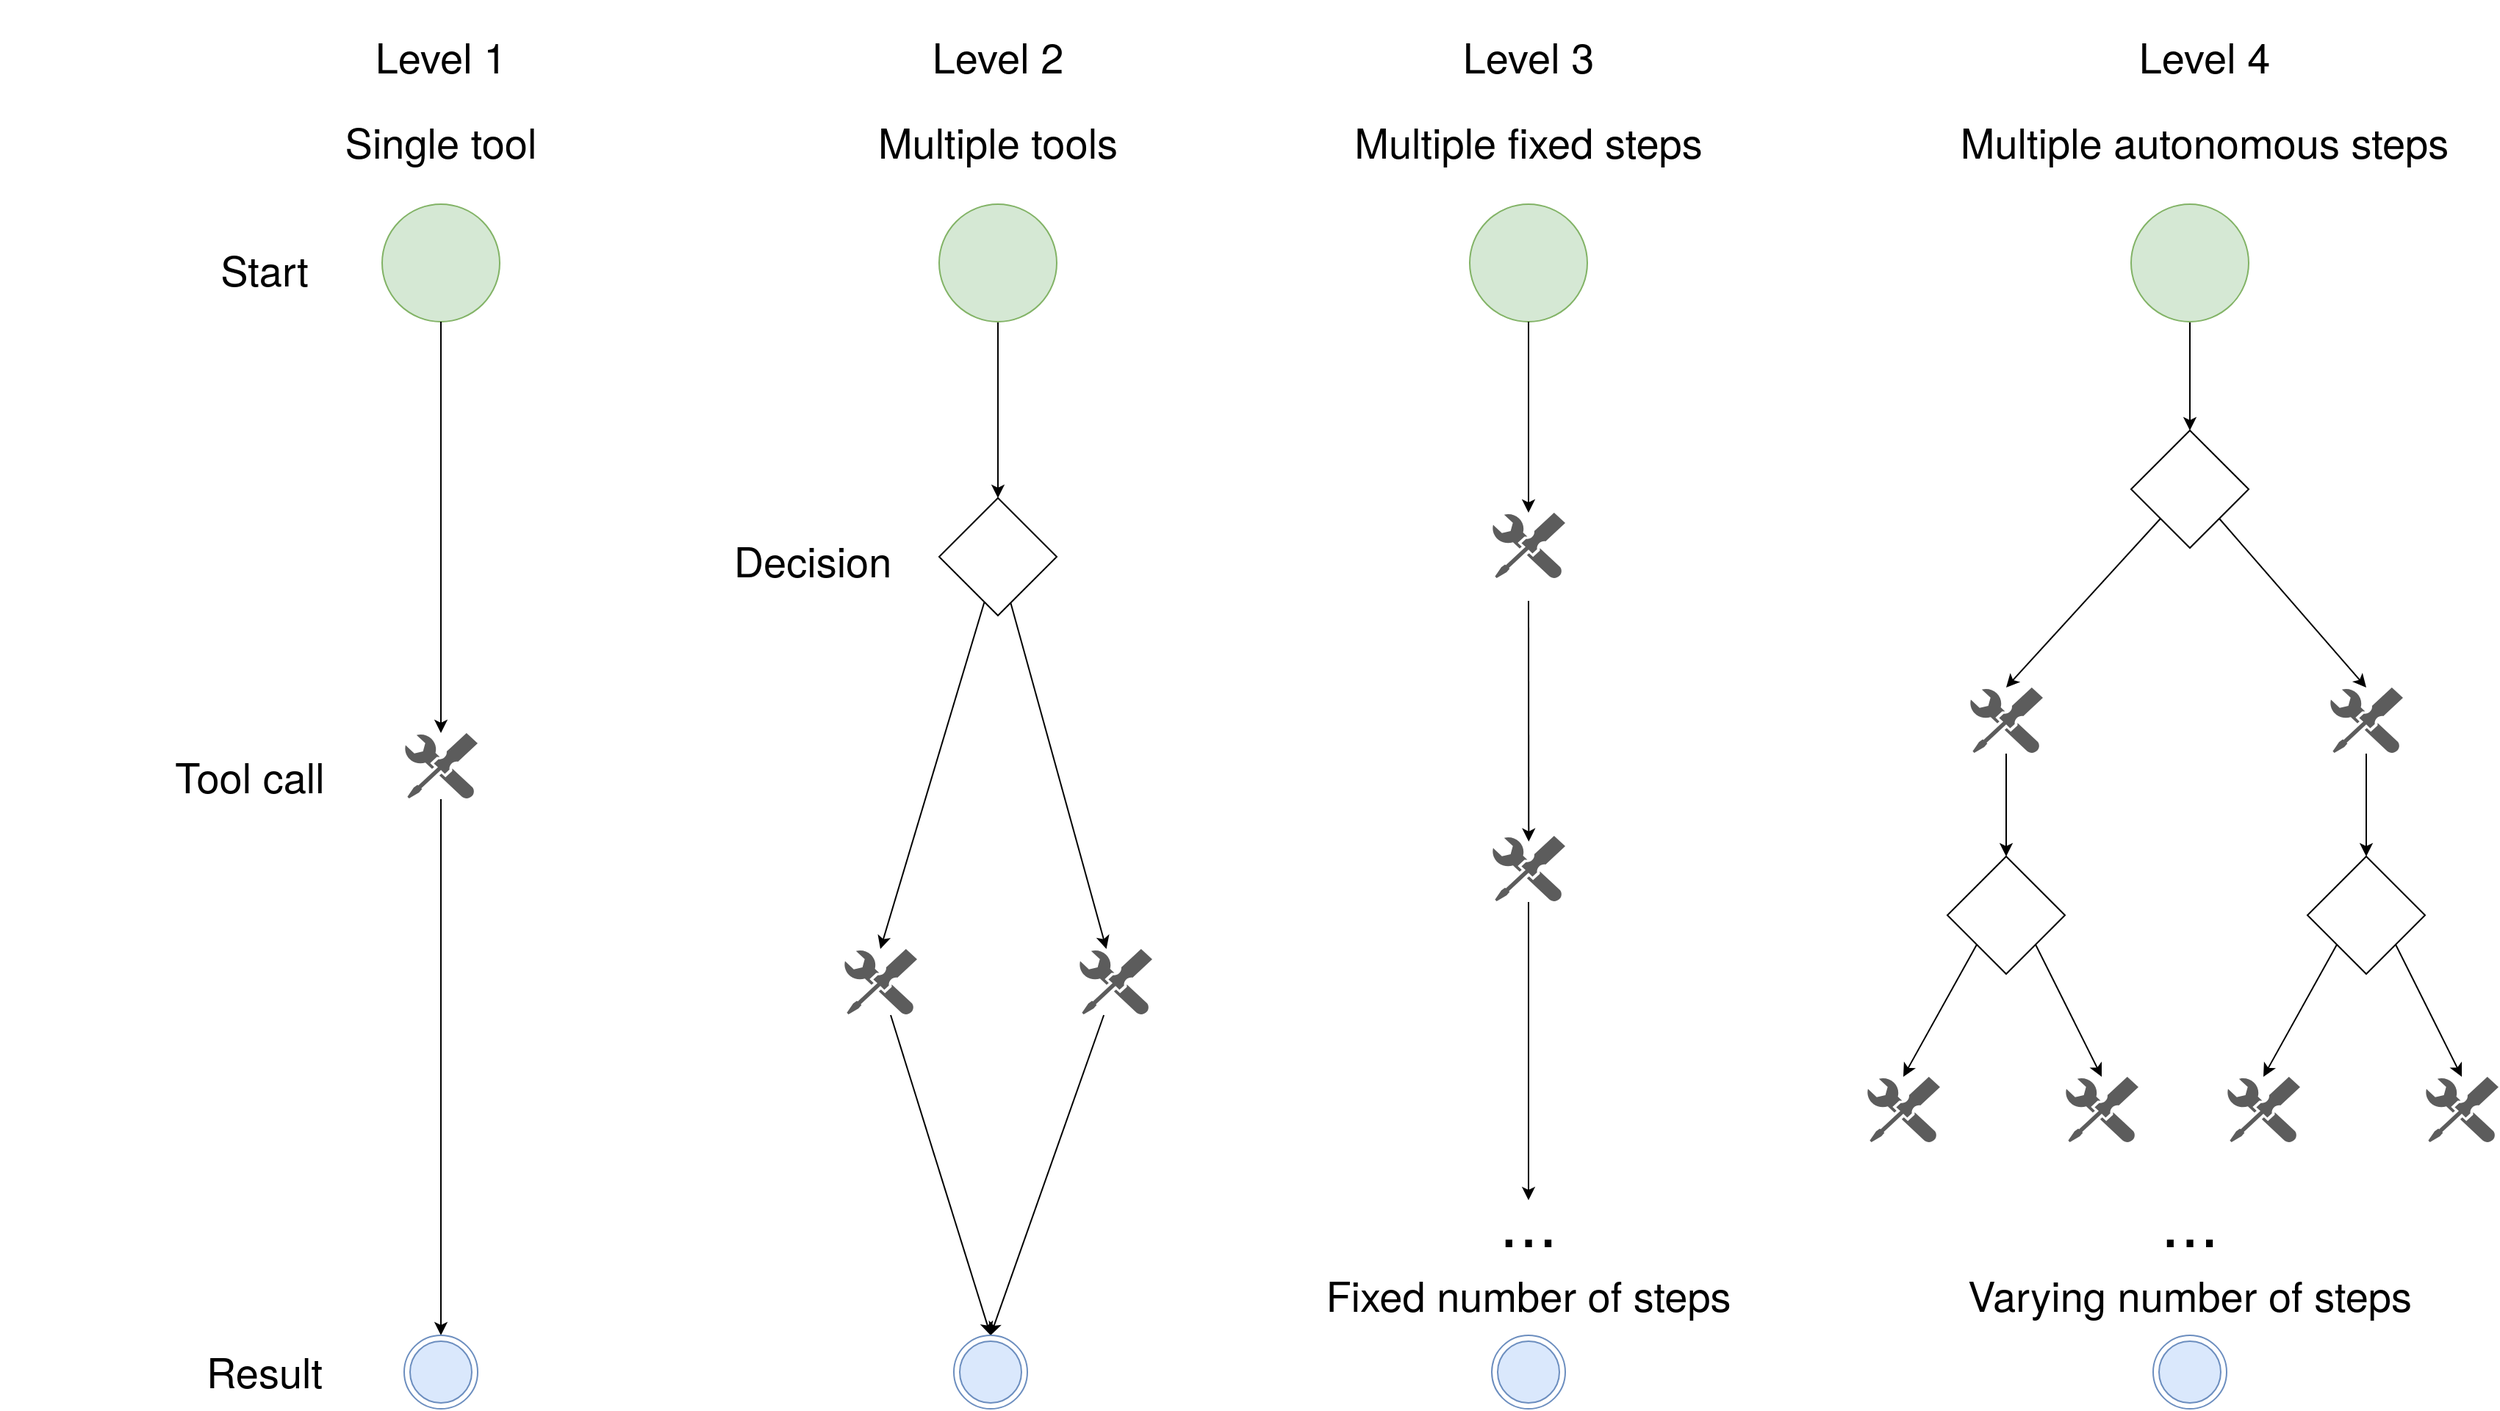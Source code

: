 <mxfile>
    <diagram id="tfyhWYF7amdkLkkBPZPS" name="Page-1">
        <mxGraphModel dx="2913" dy="985" grid="1" gridSize="10" guides="1" tooltips="1" connect="1" arrows="1" fold="1" page="1" pageScale="1" pageWidth="1920" pageHeight="1200" background="none" math="0" shadow="0" adaptiveColors="auto">
            <root>
                <mxCell id="0"/>
                <mxCell id="1" parent="0"/>
                <mxCell id="2" value="" style="ellipse;whiteSpace=wrap;html=1;aspect=fixed;rounded=0;fillColor=#d5e8d4;strokeColor=#82b366;" parent="1" vertex="1">
                    <mxGeometry x="50" y="220" width="80" height="80" as="geometry"/>
                </mxCell>
                <mxCell id="12" style="edgeStyle=orthogonal;html=1;entryX=0.5;entryY=0;entryDx=0;entryDy=0;rounded=0;" parent="1" source="4" target="8" edge="1">
                    <mxGeometry relative="1" as="geometry"/>
                </mxCell>
                <mxCell id="4" value="" style="ellipse;whiteSpace=wrap;html=1;aspect=fixed;rounded=0;fillColor=#d5e8d4;strokeColor=#82b366;" parent="1" vertex="1">
                    <mxGeometry x="429" y="220" width="80" height="80" as="geometry"/>
                </mxCell>
                <mxCell id="65" style="edgeStyle=orthogonal;html=1;entryX=0.5;entryY=0;entryDx=0;entryDy=0;rounded=0;" parent="1" source="5" target="64" edge="1">
                    <mxGeometry relative="1" as="geometry"/>
                </mxCell>
                <mxCell id="5" value="" style="aspect=fixed;pointerEvents=1;shadow=0;dashed=0;html=1;strokeColor=none;labelPosition=center;verticalLabelPosition=bottom;verticalAlign=top;align=center;fillColor=light-dark(#5c5c5c, #bfd3ff);shape=mxgraph.mscae.enterprise.tool;rounded=0;gradientColor=none;strokeWidth=1;fillStyle=solid;" parent="1" vertex="1">
                    <mxGeometry x="65" y="580" width="50" height="45" as="geometry"/>
                </mxCell>
                <mxCell id="68" style="edgeStyle=orthogonal;html=1;entryX=0.5;entryY=0;entryDx=0;entryDy=0;rounded=0;" parent="1" source="6" target="76" edge="1">
                    <mxGeometry relative="1" as="geometry"/>
                </mxCell>
                <mxCell id="6" value="" style="aspect=fixed;pointerEvents=1;shadow=0;dashed=0;html=1;strokeColor=none;labelPosition=center;verticalLabelPosition=bottom;verticalAlign=top;align=center;fillColor=light-dark(#5c5c5c, #bfd3ff);shape=mxgraph.mscae.enterprise.tool;rounded=0;gradientColor=none;strokeWidth=1;fillStyle=solid;" parent="1" vertex="1">
                    <mxGeometry x="364" y="727" width="50" height="45" as="geometry"/>
                </mxCell>
                <mxCell id="67" style="edgeStyle=orthogonal;html=1;entryX=0.5;entryY=0;entryDx=0;entryDy=0;rounded=0;" parent="1" source="7" target="76" edge="1">
                    <mxGeometry relative="1" as="geometry"/>
                </mxCell>
                <mxCell id="7" value="" style="aspect=fixed;pointerEvents=1;shadow=0;dashed=0;html=1;strokeColor=none;labelPosition=center;verticalLabelPosition=bottom;verticalAlign=top;align=center;fillColor=light-dark(#5c5c5c, #bfd3ff);shape=mxgraph.mscae.enterprise.tool;rounded=0;gradientColor=none;strokeWidth=1;fillStyle=solid;" parent="1" vertex="1">
                    <mxGeometry x="524" y="727" width="50" height="45" as="geometry"/>
                </mxCell>
                <mxCell id="13" style="edgeStyle=orthogonal;html=1;rounded=0;" parent="1" source="8" target="7" edge="1">
                    <mxGeometry relative="1" as="geometry"/>
                </mxCell>
                <mxCell id="8" value="" style="rhombus;whiteSpace=wrap;html=1;rounded=0;" parent="1" vertex="1">
                    <mxGeometry x="429" y="420" width="80" height="80" as="geometry"/>
                </mxCell>
                <mxCell id="11" style="edgeStyle=orthogonal;html=1;exitX=0.5;exitY=1;exitDx=0;exitDy=0;entryX=0.5;entryY=0;entryDx=0;entryDy=0;rounded=0;" parent="1" source="2" target="5" edge="1">
                    <mxGeometry relative="1" as="geometry"/>
                </mxCell>
                <mxCell id="14" style="edgeStyle=orthogonal;html=1;entryX=0.5;entryY=0;entryDx=0;entryDy=0;rounded=0;" parent="1" source="8" target="6" edge="1">
                    <mxGeometry relative="1" as="geometry"/>
                </mxCell>
                <mxCell id="16" value="" style="ellipse;whiteSpace=wrap;html=1;aspect=fixed;rounded=0;fillColor=#d5e8d4;strokeColor=#82b366;" parent="1" vertex="1">
                    <mxGeometry x="790" y="220" width="80" height="80" as="geometry"/>
                </mxCell>
                <mxCell id="20" value="" style="aspect=fixed;pointerEvents=1;shadow=0;dashed=0;html=1;strokeColor=none;labelPosition=center;verticalLabelPosition=bottom;verticalAlign=top;align=center;fillColor=light-dark(#5c5c5c, #bfd3ff);shape=mxgraph.mscae.enterprise.tool;rounded=0;gradientColor=none;strokeWidth=1;fillStyle=solid;" parent="1" vertex="1">
                    <mxGeometry x="805" y="430" width="50" height="45" as="geometry"/>
                </mxCell>
                <mxCell id="70" style="edgeStyle=orthogonal;html=1;rounded=0;entryX=0.5;entryY=0;entryDx=0;entryDy=0;" parent="1" source="21" target="85" edge="1">
                    <mxGeometry relative="1" as="geometry">
                        <mxPoint x="830" y="830" as="targetPoint"/>
                    </mxGeometry>
                </mxCell>
                <mxCell id="21" value="" style="aspect=fixed;pointerEvents=1;shadow=0;dashed=0;html=1;strokeColor=none;labelPosition=center;verticalLabelPosition=bottom;verticalAlign=top;align=center;fillColor=light-dark(#5c5c5c, #bfd3ff);shape=mxgraph.mscae.enterprise.tool;rounded=0;gradientColor=none;strokeWidth=1;fillStyle=solid;" parent="1" vertex="1">
                    <mxGeometry x="805" y="650" width="50" height="45" as="geometry"/>
                </mxCell>
                <mxCell id="23" style="edgeStyle=orthogonal;html=1;entryX=0.5;entryY=0;entryDx=0;entryDy=0;rounded=0;" parent="1" source="16" target="20" edge="1">
                    <mxGeometry relative="1" as="geometry"/>
                </mxCell>
                <mxCell id="25" style="edgeStyle=orthogonal;html=1;rounded=0;entryX=0.503;entryY=0.087;entryDx=0;entryDy=0;entryPerimeter=0;" parent="1" target="21" edge="1">
                    <mxGeometry relative="1" as="geometry">
                        <mxPoint x="830" y="490" as="sourcePoint"/>
                        <mxPoint x="830" y="630" as="targetPoint"/>
                    </mxGeometry>
                </mxCell>
                <mxCell id="29" style="edgeStyle=orthogonal;html=1;entryX=0.5;entryY=0;entryDx=0;entryDy=0;rounded=0;" parent="1" source="26" target="28" edge="1">
                    <mxGeometry relative="1" as="geometry"/>
                </mxCell>
                <mxCell id="26" value="" style="ellipse;whiteSpace=wrap;html=1;aspect=fixed;rounded=0;fillColor=#d5e8d4;strokeColor=#82b366;" parent="1" vertex="1">
                    <mxGeometry x="1240" y="220" width="80" height="80" as="geometry"/>
                </mxCell>
                <mxCell id="31" style="edgeStyle=orthogonal;html=1;exitX=0;exitY=1;exitDx=0;exitDy=0;entryX=0.5;entryY=0;entryDx=0;entryDy=0;rounded=0;" parent="1" source="28" target="32" edge="1">
                    <mxGeometry relative="1" as="geometry"/>
                </mxCell>
                <mxCell id="61" style="edgeStyle=orthogonal;html=1;exitX=1;exitY=1;exitDx=0;exitDy=0;entryX=0.5;entryY=0;entryDx=0;entryDy=0;rounded=0;" parent="1" source="28" target="55" edge="1">
                    <mxGeometry relative="1" as="geometry"/>
                </mxCell>
                <mxCell id="28" value="" style="rhombus;whiteSpace=wrap;html=1;rounded=0;" parent="1" vertex="1">
                    <mxGeometry x="1240" y="374" width="80" height="80" as="geometry"/>
                </mxCell>
                <mxCell id="38" style="edgeStyle=orthogonal;html=1;entryX=0.5;entryY=0;entryDx=0;entryDy=0;rounded=0;" parent="1" source="32" target="37" edge="1">
                    <mxGeometry relative="1" as="geometry"/>
                </mxCell>
                <mxCell id="32" value="" style="aspect=fixed;pointerEvents=1;shadow=0;dashed=0;html=1;strokeColor=none;labelPosition=center;verticalLabelPosition=bottom;verticalAlign=top;align=center;fillColor=light-dark(#5c5c5c, #bfd3ff);shape=mxgraph.mscae.enterprise.tool;rounded=0;gradientColor=none;strokeWidth=1;fillStyle=solid;" parent="1" vertex="1">
                    <mxGeometry x="1130" y="549" width="50" height="45" as="geometry"/>
                </mxCell>
                <mxCell id="37" value="" style="rhombus;whiteSpace=wrap;html=1;rounded=0;" parent="1" vertex="1">
                    <mxGeometry x="1115" y="664" width="80" height="80" as="geometry"/>
                </mxCell>
                <mxCell id="41" value="" style="aspect=fixed;pointerEvents=1;shadow=0;dashed=0;html=1;strokeColor=none;labelPosition=center;verticalLabelPosition=bottom;verticalAlign=top;align=center;fillColor=light-dark(#5c5c5c, #bfd3ff);shape=mxgraph.mscae.enterprise.tool;rounded=0;gradientColor=none;strokeWidth=1;fillStyle=solid;" parent="1" vertex="1">
                    <mxGeometry x="1060" y="814" width="50" height="45" as="geometry"/>
                </mxCell>
                <mxCell id="42" style="edgeStyle=orthogonal;html=1;exitX=0;exitY=1;exitDx=0;exitDy=0;entryX=0.5;entryY=0;entryDx=0;entryDy=0;rounded=0;" parent="1" source="37" target="41" edge="1">
                    <mxGeometry relative="1" as="geometry"/>
                </mxCell>
                <mxCell id="43" value="" style="aspect=fixed;pointerEvents=1;shadow=0;dashed=0;html=1;strokeColor=none;labelPosition=center;verticalLabelPosition=bottom;verticalAlign=top;align=center;fillColor=light-dark(#5c5c5c, #bfd3ff);shape=mxgraph.mscae.enterprise.tool;rounded=0;gradientColor=none;strokeWidth=1;fillStyle=solid;" parent="1" vertex="1">
                    <mxGeometry x="1195" y="814" width="50" height="45" as="geometry"/>
                </mxCell>
                <mxCell id="44" style="edgeStyle=orthogonal;html=1;exitX=1;exitY=1;exitDx=0;exitDy=0;entryX=0.5;entryY=0;entryDx=0;entryDy=0;rounded=0;" parent="1" source="37" target="43" edge="1">
                    <mxGeometry relative="1" as="geometry"/>
                </mxCell>
                <mxCell id="54" style="edgeStyle=orthogonal;html=1;entryX=0.5;entryY=0;entryDx=0;entryDy=0;rounded=0;" parent="1" source="55" target="56" edge="1">
                    <mxGeometry relative="1" as="geometry"/>
                </mxCell>
                <mxCell id="55" value="" style="aspect=fixed;pointerEvents=1;shadow=0;dashed=0;html=1;strokeColor=none;labelPosition=center;verticalLabelPosition=bottom;verticalAlign=top;align=center;fillColor=light-dark(#5c5c5c, #bfd3ff);shape=mxgraph.mscae.enterprise.tool;rounded=0;gradientColor=none;strokeWidth=1;fillStyle=solid;" parent="1" vertex="1">
                    <mxGeometry x="1375" y="549" width="50" height="45" as="geometry"/>
                </mxCell>
                <mxCell id="56" value="" style="rhombus;whiteSpace=wrap;html=1;rounded=0;" parent="1" vertex="1">
                    <mxGeometry x="1360" y="664" width="80" height="80" as="geometry"/>
                </mxCell>
                <mxCell id="57" value="" style="aspect=fixed;pointerEvents=1;shadow=0;dashed=0;html=1;strokeColor=none;labelPosition=center;verticalLabelPosition=bottom;verticalAlign=top;align=center;fillColor=light-dark(#5c5c5c, #bfd3ff);shape=mxgraph.mscae.enterprise.tool;rounded=0;gradientColor=none;strokeWidth=1;fillStyle=solid;" parent="1" vertex="1">
                    <mxGeometry x="1305" y="814" width="50" height="45" as="geometry"/>
                </mxCell>
                <mxCell id="58" style="edgeStyle=orthogonal;html=1;exitX=0;exitY=1;exitDx=0;exitDy=0;entryX=0.5;entryY=0;entryDx=0;entryDy=0;rounded=0;" parent="1" source="56" target="57" edge="1">
                    <mxGeometry relative="1" as="geometry"/>
                </mxCell>
                <mxCell id="59" value="" style="aspect=fixed;pointerEvents=1;shadow=0;dashed=0;html=1;strokeColor=none;labelPosition=center;verticalLabelPosition=bottom;verticalAlign=top;align=center;fillColor=light-dark(#5c5c5c, #bfd3ff);shape=mxgraph.mscae.enterprise.tool;rounded=0;gradientColor=none;strokeWidth=1;fillStyle=solid;" parent="1" vertex="1">
                    <mxGeometry x="1440" y="814" width="50" height="45" as="geometry"/>
                </mxCell>
                <mxCell id="60" style="edgeStyle=orthogonal;html=1;exitX=1;exitY=1;exitDx=0;exitDy=0;entryX=0.5;entryY=0;entryDx=0;entryDy=0;rounded=0;" parent="1" source="56" target="59" edge="1">
                    <mxGeometry relative="1" as="geometry"/>
                </mxCell>
                <mxCell id="62" value="..." style="text;html=1;align=center;verticalAlign=middle;whiteSpace=wrap;rounded=0;fontSize=48;" parent="1" vertex="1">
                    <mxGeometry x="1250" y="898" width="60" height="30" as="geometry"/>
                </mxCell>
                <mxCell id="64" value="" style="ellipse;html=1;shape=endState;fillColor=#dae8fc;strokeColor=#6c8ebf;rounded=0;" parent="1" vertex="1">
                    <mxGeometry x="65" y="990" width="50" height="50" as="geometry"/>
                </mxCell>
                <mxCell id="72" value="&lt;font style=&quot;font-size: 28px;&quot;&gt;Level 1&lt;br&gt;Single tool&lt;/font&gt;" style="text;html=1;align=center;verticalAlign=middle;whiteSpace=wrap;rounded=0;fontSize=48;fontFamily=Helvetica Neue;fontStyle=0;" parent="1" vertex="1">
                    <mxGeometry x="-80" y="124" width="340" height="30" as="geometry"/>
                </mxCell>
                <mxCell id="73" value="&lt;span style=&quot;font-size: 28px;&quot;&gt;Level 2&lt;/span&gt;&lt;div&gt;&lt;span style=&quot;font-size: 28px;&quot;&gt;Multiple tools&lt;/span&gt;&lt;/div&gt;" style="text;html=1;align=center;verticalAlign=middle;whiteSpace=wrap;rounded=0;fontSize=48;fontFamily=Helvetica Neue;fontStyle=0;" parent="1" vertex="1">
                    <mxGeometry x="299" y="124" width="340" height="30" as="geometry"/>
                </mxCell>
                <mxCell id="74" value="&lt;span style=&quot;font-size: 28px;&quot;&gt;Level 3&lt;/span&gt;&lt;div&gt;&lt;span style=&quot;font-size: 28px;&quot;&gt;Multiple fixed steps&lt;/span&gt;&lt;/div&gt;" style="text;html=1;align=center;verticalAlign=middle;whiteSpace=wrap;rounded=0;fontSize=48;fontFamily=Helvetica Neue;fontStyle=0;" parent="1" vertex="1">
                    <mxGeometry x="660" y="124" width="340" height="30" as="geometry"/>
                </mxCell>
                <mxCell id="75" value="&lt;span style=&quot;font-size: 28px;&quot;&gt;Level 4&lt;/span&gt;&lt;div&gt;&lt;span style=&quot;font-size: 28px;&quot;&gt;Multiple autonomous steps&lt;/span&gt;&lt;/div&gt;" style="text;html=1;align=center;verticalAlign=middle;whiteSpace=wrap;rounded=0;fontSize=48;fontFamily=Helvetica Neue;fontStyle=0;" parent="1" vertex="1">
                    <mxGeometry x="1110" y="124" width="360" height="30" as="geometry"/>
                </mxCell>
                <mxCell id="76" value="" style="ellipse;html=1;shape=endState;fillColor=#dae8fc;strokeColor=#6c8ebf;rounded=0;" parent="1" vertex="1">
                    <mxGeometry x="439" y="990" width="50" height="50" as="geometry"/>
                </mxCell>
                <mxCell id="77" value="" style="ellipse;html=1;shape=endState;fillColor=#dae8fc;strokeColor=#6c8ebf;rounded=0;" parent="1" vertex="1">
                    <mxGeometry x="805" y="990" width="50" height="50" as="geometry"/>
                </mxCell>
                <mxCell id="78" value="" style="ellipse;html=1;shape=endState;fillColor=#dae8fc;strokeColor=#6c8ebf;rounded=0;" parent="1" vertex="1">
                    <mxGeometry x="1255" y="990" width="50" height="50" as="geometry"/>
                </mxCell>
                <mxCell id="79" value="&lt;span style=&quot;font-size: 28px;&quot;&gt;Start&lt;/span&gt;" style="text;html=1;align=center;verticalAlign=middle;whiteSpace=wrap;rounded=0;fontSize=48;fontFamily=Helvetica Neue;fontStyle=0;" vertex="1" parent="1">
                    <mxGeometry x="-200" y="240" width="340" height="30" as="geometry"/>
                </mxCell>
                <mxCell id="80" value="&lt;span style=&quot;font-size: 28px;&quot;&gt;Tool call&lt;/span&gt;" style="text;html=1;align=center;verticalAlign=middle;whiteSpace=wrap;rounded=0;fontSize=48;fontFamily=Helvetica Neue;fontStyle=0;" vertex="1" parent="1">
                    <mxGeometry x="-210" y="585" width="340" height="30" as="geometry"/>
                </mxCell>
                <mxCell id="81" value="&lt;span style=&quot;font-size: 28px;&quot;&gt;Decision&lt;/span&gt;" style="text;html=1;align=center;verticalAlign=middle;whiteSpace=wrap;rounded=0;fontSize=48;fontFamily=Helvetica Neue;fontStyle=0;" vertex="1" parent="1">
                    <mxGeometry x="230" y="437.5" width="226" height="30" as="geometry"/>
                </mxCell>
                <mxCell id="83" value="&lt;span style=&quot;font-size: 28px;&quot;&gt;Result&lt;/span&gt;" style="text;html=1;align=center;verticalAlign=middle;whiteSpace=wrap;rounded=0;fontSize=48;fontFamily=Helvetica Neue;fontStyle=0;" vertex="1" parent="1">
                    <mxGeometry x="-200" y="990" width="340" height="30" as="geometry"/>
                </mxCell>
                <mxCell id="84" value="&lt;span style=&quot;font-size: 28px;&quot;&gt;Varying number of steps&lt;/span&gt;" style="text;html=1;align=center;verticalAlign=middle;whiteSpace=wrap;rounded=0;fontSize=48;fontFamily=Helvetica Neue;fontStyle=0;" vertex="1" parent="1">
                    <mxGeometry x="1070" y="938" width="420" height="30" as="geometry"/>
                </mxCell>
                <mxCell id="85" value="..." style="text;html=1;align=center;verticalAlign=middle;whiteSpace=wrap;rounded=0;fontSize=48;" vertex="1" parent="1">
                    <mxGeometry x="800" y="898" width="60" height="30" as="geometry"/>
                </mxCell>
                <mxCell id="86" value="&lt;span style=&quot;font-size: 28px;&quot;&gt;Fixed number of steps&lt;/span&gt;" style="text;html=1;align=center;verticalAlign=middle;whiteSpace=wrap;rounded=0;fontSize=48;fontFamily=Helvetica Neue;fontStyle=0;" vertex="1" parent="1">
                    <mxGeometry x="620" y="938" width="420" height="30" as="geometry"/>
                </mxCell>
            </root>
        </mxGraphModel>
    </diagram>
</mxfile>
